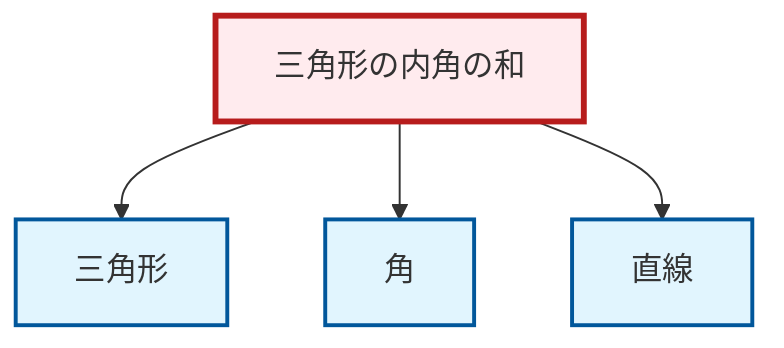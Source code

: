 graph TD
    classDef definition fill:#e1f5fe,stroke:#01579b,stroke-width:2px
    classDef theorem fill:#f3e5f5,stroke:#4a148c,stroke-width:2px
    classDef axiom fill:#fff3e0,stroke:#e65100,stroke-width:2px
    classDef example fill:#e8f5e9,stroke:#1b5e20,stroke-width:2px
    classDef current fill:#ffebee,stroke:#b71c1c,stroke-width:3px
    def-triangle["三角形"]:::definition
    def-angle["角"]:::definition
    thm-angle-sum-triangle["三角形の内角の和"]:::theorem
    def-line["直線"]:::definition
    thm-angle-sum-triangle --> def-triangle
    thm-angle-sum-triangle --> def-angle
    thm-angle-sum-triangle --> def-line
    class thm-angle-sum-triangle current